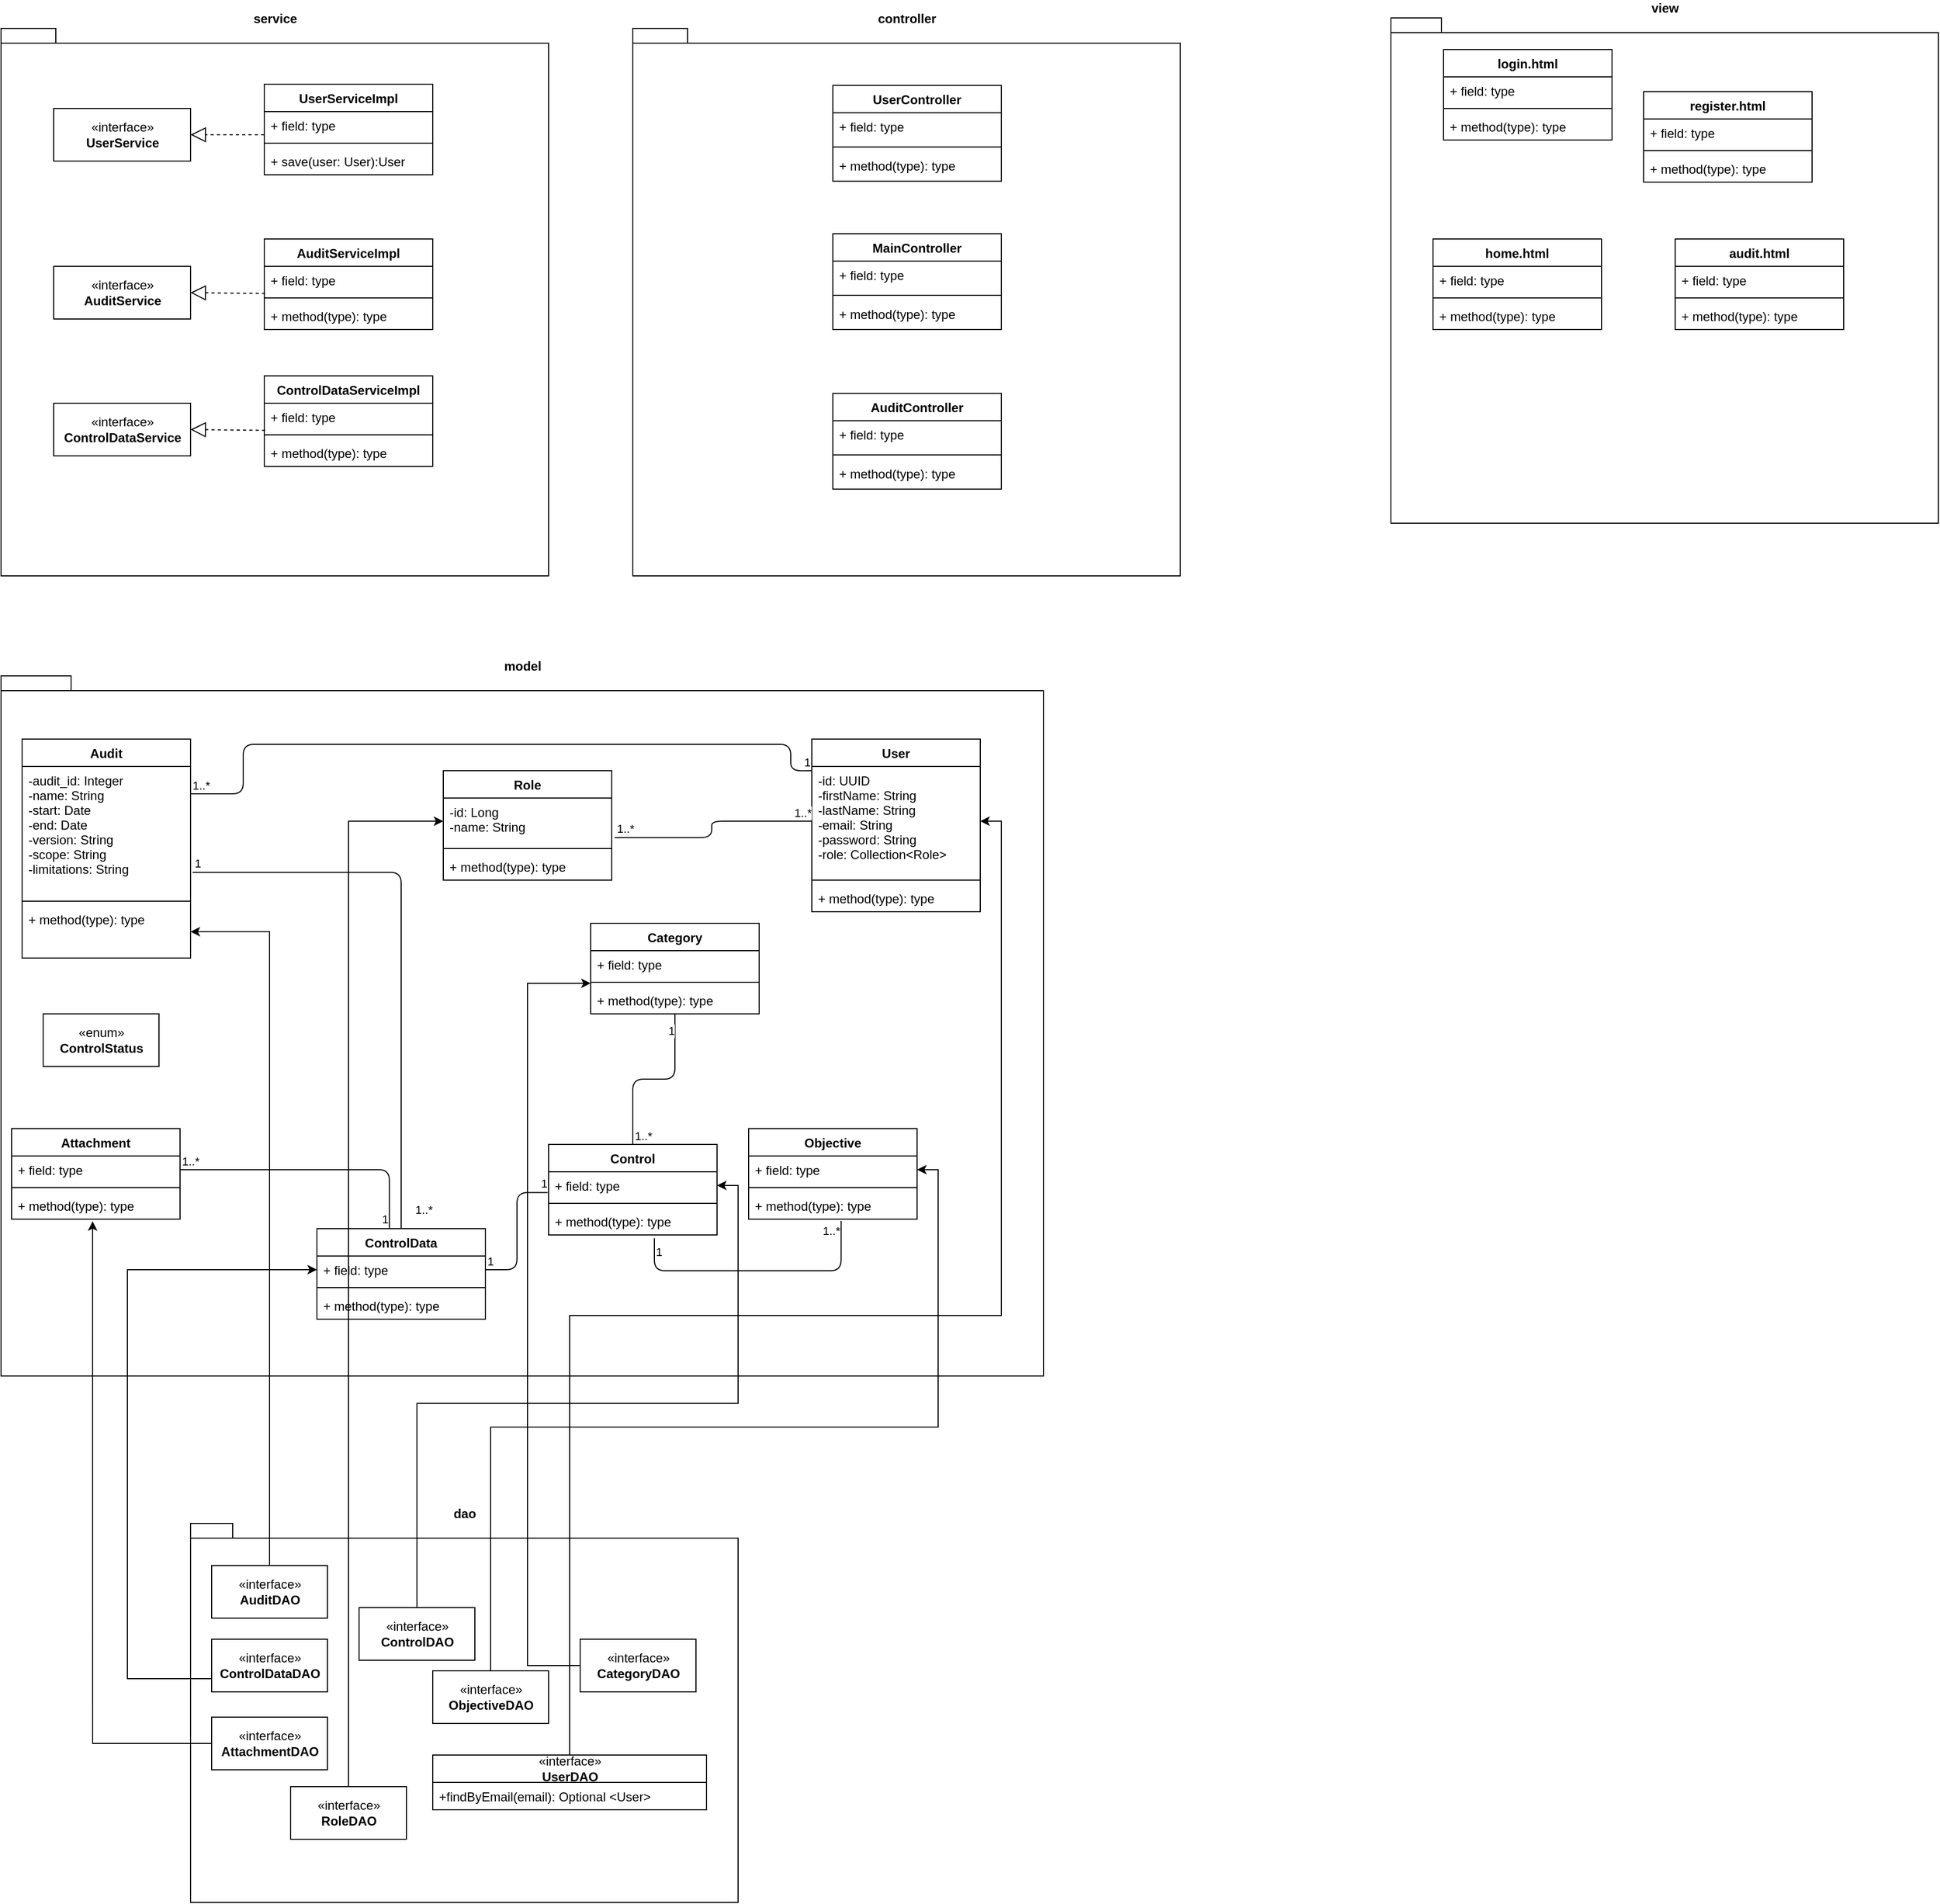 <mxfile version="14.6.6" type="github">
  <diagram id="kV6jJbXeaDeTd83aYg1n" name="Page-1">
    <mxGraphModel dx="1730" dy="2081" grid="1" gridSize="10" guides="1" tooltips="1" connect="1" arrows="1" fold="1" page="1" pageScale="1" pageWidth="1000" pageHeight="1169" math="0" shadow="0">
      <root>
        <mxCell id="0" />
        <mxCell id="1" parent="0" />
        <mxCell id="RIELx6Cma7UtK5WRaXuf-9" value="" style="group" vertex="1" connectable="0" parent="1">
          <mxGeometry x="1360" y="-310" width="520" height="480" as="geometry" />
        </mxCell>
        <mxCell id="TGRPY4SG1-P_DePeZXBi-7" value="view" style="shape=folder;fontStyle=1;spacingTop=10;tabWidth=40;tabHeight=14;tabPosition=left;html=1;labelPosition=center;verticalLabelPosition=top;align=center;verticalAlign=bottom;horizontal=1;" parent="RIELx6Cma7UtK5WRaXuf-9" vertex="1">
          <mxGeometry width="520" height="480" as="geometry" />
        </mxCell>
        <mxCell id="TGRPY4SG1-P_DePeZXBi-39" value="login.html" style="swimlane;fontStyle=1;align=center;verticalAlign=top;childLayout=stackLayout;horizontal=1;startSize=26;horizontalStack=0;resizeParent=1;resizeParentMax=0;resizeLast=0;collapsible=1;marginBottom=0;" parent="RIELx6Cma7UtK5WRaXuf-9" vertex="1">
          <mxGeometry x="50" y="30" width="160" height="86" as="geometry" />
        </mxCell>
        <mxCell id="TGRPY4SG1-P_DePeZXBi-40" value="+ field: type" style="text;strokeColor=none;fillColor=none;align=left;verticalAlign=top;spacingLeft=4;spacingRight=4;overflow=hidden;rotatable=0;points=[[0,0.5],[1,0.5]];portConstraint=eastwest;" parent="TGRPY4SG1-P_DePeZXBi-39" vertex="1">
          <mxGeometry y="26" width="160" height="26" as="geometry" />
        </mxCell>
        <mxCell id="TGRPY4SG1-P_DePeZXBi-41" value="" style="line;strokeWidth=1;fillColor=none;align=left;verticalAlign=middle;spacingTop=-1;spacingLeft=3;spacingRight=3;rotatable=0;labelPosition=right;points=[];portConstraint=eastwest;" parent="TGRPY4SG1-P_DePeZXBi-39" vertex="1">
          <mxGeometry y="52" width="160" height="8" as="geometry" />
        </mxCell>
        <mxCell id="TGRPY4SG1-P_DePeZXBi-42" value="+ method(type): type" style="text;strokeColor=none;fillColor=none;align=left;verticalAlign=top;spacingLeft=4;spacingRight=4;overflow=hidden;rotatable=0;points=[[0,0.5],[1,0.5]];portConstraint=eastwest;" parent="TGRPY4SG1-P_DePeZXBi-39" vertex="1">
          <mxGeometry y="60" width="160" height="26" as="geometry" />
        </mxCell>
        <mxCell id="TGRPY4SG1-P_DePeZXBi-43" value="register.html" style="swimlane;fontStyle=1;align=center;verticalAlign=top;childLayout=stackLayout;horizontal=1;startSize=26;horizontalStack=0;resizeParent=1;resizeParentMax=0;resizeLast=0;collapsible=1;marginBottom=0;" parent="RIELx6Cma7UtK5WRaXuf-9" vertex="1">
          <mxGeometry x="240" y="70" width="160" height="86" as="geometry" />
        </mxCell>
        <mxCell id="TGRPY4SG1-P_DePeZXBi-44" value="+ field: type" style="text;strokeColor=none;fillColor=none;align=left;verticalAlign=top;spacingLeft=4;spacingRight=4;overflow=hidden;rotatable=0;points=[[0,0.5],[1,0.5]];portConstraint=eastwest;" parent="TGRPY4SG1-P_DePeZXBi-43" vertex="1">
          <mxGeometry y="26" width="160" height="26" as="geometry" />
        </mxCell>
        <mxCell id="TGRPY4SG1-P_DePeZXBi-45" value="" style="line;strokeWidth=1;fillColor=none;align=left;verticalAlign=middle;spacingTop=-1;spacingLeft=3;spacingRight=3;rotatable=0;labelPosition=right;points=[];portConstraint=eastwest;" parent="TGRPY4SG1-P_DePeZXBi-43" vertex="1">
          <mxGeometry y="52" width="160" height="8" as="geometry" />
        </mxCell>
        <mxCell id="TGRPY4SG1-P_DePeZXBi-46" value="+ method(type): type" style="text;strokeColor=none;fillColor=none;align=left;verticalAlign=top;spacingLeft=4;spacingRight=4;overflow=hidden;rotatable=0;points=[[0,0.5],[1,0.5]];portConstraint=eastwest;" parent="TGRPY4SG1-P_DePeZXBi-43" vertex="1">
          <mxGeometry y="60" width="160" height="26" as="geometry" />
        </mxCell>
        <mxCell id="EI2_7Ju2b1ghC12EQIQY-1" value="home.html" style="swimlane;fontStyle=1;align=center;verticalAlign=top;childLayout=stackLayout;horizontal=1;startSize=26;horizontalStack=0;resizeParent=1;resizeParentMax=0;resizeLast=0;collapsible=1;marginBottom=0;" parent="RIELx6Cma7UtK5WRaXuf-9" vertex="1">
          <mxGeometry x="40" y="210" width="160" height="86" as="geometry" />
        </mxCell>
        <mxCell id="EI2_7Ju2b1ghC12EQIQY-2" value="+ field: type" style="text;strokeColor=none;fillColor=none;align=left;verticalAlign=top;spacingLeft=4;spacingRight=4;overflow=hidden;rotatable=0;points=[[0,0.5],[1,0.5]];portConstraint=eastwest;" parent="EI2_7Ju2b1ghC12EQIQY-1" vertex="1">
          <mxGeometry y="26" width="160" height="26" as="geometry" />
        </mxCell>
        <mxCell id="EI2_7Ju2b1ghC12EQIQY-3" value="" style="line;strokeWidth=1;fillColor=none;align=left;verticalAlign=middle;spacingTop=-1;spacingLeft=3;spacingRight=3;rotatable=0;labelPosition=right;points=[];portConstraint=eastwest;" parent="EI2_7Ju2b1ghC12EQIQY-1" vertex="1">
          <mxGeometry y="52" width="160" height="8" as="geometry" />
        </mxCell>
        <mxCell id="EI2_7Ju2b1ghC12EQIQY-4" value="+ method(type): type" style="text;strokeColor=none;fillColor=none;align=left;verticalAlign=top;spacingLeft=4;spacingRight=4;overflow=hidden;rotatable=0;points=[[0,0.5],[1,0.5]];portConstraint=eastwest;" parent="EI2_7Ju2b1ghC12EQIQY-1" vertex="1">
          <mxGeometry y="60" width="160" height="26" as="geometry" />
        </mxCell>
        <mxCell id="EI2_7Ju2b1ghC12EQIQY-5" value="audit.html" style="swimlane;fontStyle=1;align=center;verticalAlign=top;childLayout=stackLayout;horizontal=1;startSize=26;horizontalStack=0;resizeParent=1;resizeParentMax=0;resizeLast=0;collapsible=1;marginBottom=0;" parent="RIELx6Cma7UtK5WRaXuf-9" vertex="1">
          <mxGeometry x="270" y="210" width="160" height="86" as="geometry" />
        </mxCell>
        <mxCell id="EI2_7Ju2b1ghC12EQIQY-6" value="+ field: type" style="text;strokeColor=none;fillColor=none;align=left;verticalAlign=top;spacingLeft=4;spacingRight=4;overflow=hidden;rotatable=0;points=[[0,0.5],[1,0.5]];portConstraint=eastwest;" parent="EI2_7Ju2b1ghC12EQIQY-5" vertex="1">
          <mxGeometry y="26" width="160" height="26" as="geometry" />
        </mxCell>
        <mxCell id="EI2_7Ju2b1ghC12EQIQY-7" value="" style="line;strokeWidth=1;fillColor=none;align=left;verticalAlign=middle;spacingTop=-1;spacingLeft=3;spacingRight=3;rotatable=0;labelPosition=right;points=[];portConstraint=eastwest;" parent="EI2_7Ju2b1ghC12EQIQY-5" vertex="1">
          <mxGeometry y="52" width="160" height="8" as="geometry" />
        </mxCell>
        <mxCell id="EI2_7Ju2b1ghC12EQIQY-8" value="+ method(type): type" style="text;strokeColor=none;fillColor=none;align=left;verticalAlign=top;spacingLeft=4;spacingRight=4;overflow=hidden;rotatable=0;points=[[0,0.5],[1,0.5]];portConstraint=eastwest;" parent="EI2_7Ju2b1ghC12EQIQY-5" vertex="1">
          <mxGeometry y="60" width="160" height="26" as="geometry" />
        </mxCell>
        <mxCell id="RIELx6Cma7UtK5WRaXuf-8" value="" style="group" vertex="1" connectable="0" parent="1">
          <mxGeometry x="640" y="-300" width="520" height="520" as="geometry" />
        </mxCell>
        <mxCell id="TGRPY4SG1-P_DePeZXBi-6" value="&lt;div&gt;controller&lt;/div&gt;" style="shape=folder;fontStyle=1;spacingTop=10;tabWidth=40;tabHeight=14;tabPosition=left;html=1;labelPosition=center;verticalLabelPosition=top;align=center;verticalAlign=bottom;horizontal=1;" parent="RIELx6Cma7UtK5WRaXuf-8" vertex="1">
          <mxGeometry width="520" height="520" as="geometry" />
        </mxCell>
        <mxCell id="TGRPY4SG1-P_DePeZXBi-8" value="AuditController" style="swimlane;fontStyle=1;align=center;verticalAlign=top;childLayout=stackLayout;horizontal=1;startSize=26;horizontalStack=0;resizeParent=1;resizeParentMax=0;resizeLast=0;collapsible=1;marginBottom=0;" parent="RIELx6Cma7UtK5WRaXuf-8" vertex="1">
          <mxGeometry x="190" y="346.667" width="160" height="91" as="geometry" />
        </mxCell>
        <mxCell id="TGRPY4SG1-P_DePeZXBi-9" value="+ field: type" style="text;strokeColor=none;fillColor=none;align=left;verticalAlign=top;spacingLeft=4;spacingRight=4;overflow=hidden;rotatable=0;points=[[0,0.5],[1,0.5]];portConstraint=eastwest;" parent="TGRPY4SG1-P_DePeZXBi-8" vertex="1">
          <mxGeometry y="26" width="160" height="28.167" as="geometry" />
        </mxCell>
        <mxCell id="TGRPY4SG1-P_DePeZXBi-10" value="" style="line;strokeWidth=1;fillColor=none;align=left;verticalAlign=middle;spacingTop=-1;spacingLeft=3;spacingRight=3;rotatable=0;labelPosition=right;points=[];portConstraint=eastwest;" parent="TGRPY4SG1-P_DePeZXBi-8" vertex="1">
          <mxGeometry y="54.167" width="160" height="8.667" as="geometry" />
        </mxCell>
        <mxCell id="TGRPY4SG1-P_DePeZXBi-11" value="+ method(type): type" style="text;strokeColor=none;fillColor=none;align=left;verticalAlign=top;spacingLeft=4;spacingRight=4;overflow=hidden;rotatable=0;points=[[0,0.5],[1,0.5]];portConstraint=eastwest;" parent="TGRPY4SG1-P_DePeZXBi-8" vertex="1">
          <mxGeometry y="62.833" width="160" height="28.167" as="geometry" />
        </mxCell>
        <mxCell id="TGRPY4SG1-P_DePeZXBi-12" value="MainController&#xa;" style="swimlane;fontStyle=1;align=center;verticalAlign=top;childLayout=stackLayout;horizontal=1;startSize=26;horizontalStack=0;resizeParent=1;resizeParentMax=0;resizeLast=0;collapsible=1;marginBottom=0;" parent="RIELx6Cma7UtK5WRaXuf-8" vertex="1">
          <mxGeometry x="190" y="195" width="160" height="91" as="geometry" />
        </mxCell>
        <mxCell id="TGRPY4SG1-P_DePeZXBi-13" value="+ field: type" style="text;strokeColor=none;fillColor=none;align=left;verticalAlign=top;spacingLeft=4;spacingRight=4;overflow=hidden;rotatable=0;points=[[0,0.5],[1,0.5]];portConstraint=eastwest;" parent="TGRPY4SG1-P_DePeZXBi-12" vertex="1">
          <mxGeometry y="26" width="160" height="28.167" as="geometry" />
        </mxCell>
        <mxCell id="TGRPY4SG1-P_DePeZXBi-14" value="" style="line;strokeWidth=1;fillColor=none;align=left;verticalAlign=middle;spacingTop=-1;spacingLeft=3;spacingRight=3;rotatable=0;labelPosition=right;points=[];portConstraint=eastwest;" parent="TGRPY4SG1-P_DePeZXBi-12" vertex="1">
          <mxGeometry y="54.167" width="160" height="8.667" as="geometry" />
        </mxCell>
        <mxCell id="TGRPY4SG1-P_DePeZXBi-15" value="+ method(type): type" style="text;strokeColor=none;fillColor=none;align=left;verticalAlign=top;spacingLeft=4;spacingRight=4;overflow=hidden;rotatable=0;points=[[0,0.5],[1,0.5]];portConstraint=eastwest;" parent="TGRPY4SG1-P_DePeZXBi-12" vertex="1">
          <mxGeometry y="62.833" width="160" height="28.167" as="geometry" />
        </mxCell>
        <mxCell id="TGRPY4SG1-P_DePeZXBi-47" value="UserController" style="swimlane;fontStyle=1;align=center;verticalAlign=top;childLayout=stackLayout;horizontal=1;startSize=26;horizontalStack=0;resizeParent=1;resizeParentMax=0;resizeLast=0;collapsible=1;marginBottom=0;" parent="RIELx6Cma7UtK5WRaXuf-8" vertex="1">
          <mxGeometry x="190" y="54.167" width="160" height="91" as="geometry" />
        </mxCell>
        <mxCell id="TGRPY4SG1-P_DePeZXBi-48" value="+ field: type" style="text;strokeColor=none;fillColor=none;align=left;verticalAlign=top;spacingLeft=4;spacingRight=4;overflow=hidden;rotatable=0;points=[[0,0.5],[1,0.5]];portConstraint=eastwest;" parent="TGRPY4SG1-P_DePeZXBi-47" vertex="1">
          <mxGeometry y="26" width="160" height="28.167" as="geometry" />
        </mxCell>
        <mxCell id="TGRPY4SG1-P_DePeZXBi-49" value="" style="line;strokeWidth=1;fillColor=none;align=left;verticalAlign=middle;spacingTop=-1;spacingLeft=3;spacingRight=3;rotatable=0;labelPosition=right;points=[];portConstraint=eastwest;" parent="TGRPY4SG1-P_DePeZXBi-47" vertex="1">
          <mxGeometry y="54.167" width="160" height="8.667" as="geometry" />
        </mxCell>
        <mxCell id="TGRPY4SG1-P_DePeZXBi-50" value="+ method(type): type" style="text;strokeColor=none;fillColor=none;align=left;verticalAlign=top;spacingLeft=4;spacingRight=4;overflow=hidden;rotatable=0;points=[[0,0.5],[1,0.5]];portConstraint=eastwest;" parent="TGRPY4SG1-P_DePeZXBi-47" vertex="1">
          <mxGeometry y="62.833" width="160" height="28.167" as="geometry" />
        </mxCell>
        <mxCell id="RIELx6Cma7UtK5WRaXuf-7" value="" style="group" vertex="1" connectable="0" parent="1">
          <mxGeometry x="220" y="1120" width="520" height="360" as="geometry" />
        </mxCell>
        <mxCell id="TGRPY4SG1-P_DePeZXBi-5" value="&lt;div&gt;dao&lt;/div&gt;" style="shape=folder;fontStyle=1;spacingTop=10;tabWidth=40;tabHeight=14;tabPosition=left;html=1;labelPosition=center;verticalLabelPosition=top;align=center;verticalAlign=bottom;horizontal=1;" parent="RIELx6Cma7UtK5WRaXuf-7" vertex="1">
          <mxGeometry width="520" height="360" as="geometry" />
        </mxCell>
        <mxCell id="TGRPY4SG1-P_DePeZXBi-16" value="«interface»&lt;br&gt;&lt;b&gt;AuditDAO&lt;/b&gt;" style="html=1;" parent="RIELx6Cma7UtK5WRaXuf-7" vertex="1">
          <mxGeometry x="20" y="40" width="110" height="50" as="geometry" />
        </mxCell>
        <mxCell id="TGRPY4SG1-P_DePeZXBi-18" value="«interface»&lt;br&gt;&lt;b&gt;ControlDataDAO&lt;/b&gt;" style="html=1;" parent="RIELx6Cma7UtK5WRaXuf-7" vertex="1">
          <mxGeometry x="20" y="110" width="110" height="50" as="geometry" />
        </mxCell>
        <mxCell id="TGRPY4SG1-P_DePeZXBi-19" value="«interface»&lt;br&gt;&lt;b&gt;ControlDAO&lt;/b&gt;" style="html=1;" parent="RIELx6Cma7UtK5WRaXuf-7" vertex="1">
          <mxGeometry x="160" y="80" width="110" height="50" as="geometry" />
        </mxCell>
        <mxCell id="TGRPY4SG1-P_DePeZXBi-20" value="«interface»&lt;br&gt;&lt;b&gt;AttachmentDAO&lt;/b&gt;" style="html=1;" parent="RIELx6Cma7UtK5WRaXuf-7" vertex="1">
          <mxGeometry x="20" y="184" width="110" height="50" as="geometry" />
        </mxCell>
        <mxCell id="jLTHlrMyGeRYRk5m-rzJ-1" value="«interface»&lt;br&gt;&lt;b&gt;ObjectiveDAO&lt;/b&gt;" style="html=1;" parent="RIELx6Cma7UtK5WRaXuf-7" vertex="1">
          <mxGeometry x="230" y="140" width="110" height="50" as="geometry" />
        </mxCell>
        <mxCell id="EI2_7Ju2b1ghC12EQIQY-21" value="«interface»&lt;br&gt;&lt;b&gt;CategoryDAO&lt;/b&gt;" style="html=1;" parent="RIELx6Cma7UtK5WRaXuf-7" vertex="1">
          <mxGeometry x="370" y="110" width="110" height="50" as="geometry" />
        </mxCell>
        <mxCell id="XUIBHt3WRITkW2NSnqoG-18" value="«interface»&lt;br&gt;&lt;b&gt;UserDAO&lt;/b&gt;" style="swimlane;fontStyle=0;childLayout=stackLayout;horizontal=1;startSize=26;fillColor=none;horizontalStack=0;resizeParent=1;resizeParentMax=0;resizeLast=0;collapsible=1;marginBottom=0;verticalAlign=middle;html=1;" vertex="1" parent="RIELx6Cma7UtK5WRaXuf-7">
          <mxGeometry x="230" y="220" width="260" height="52" as="geometry" />
        </mxCell>
        <mxCell id="XUIBHt3WRITkW2NSnqoG-19" value="+findByEmail(email): Optional &lt;User&gt;" style="text;strokeColor=none;fillColor=none;align=left;verticalAlign=top;spacingLeft=4;spacingRight=4;overflow=hidden;rotatable=0;points=[[0,0.5],[1,0.5]];portConstraint=eastwest;" vertex="1" parent="XUIBHt3WRITkW2NSnqoG-18">
          <mxGeometry y="26" width="260" height="26" as="geometry" />
        </mxCell>
        <mxCell id="RIELx6Cma7UtK5WRaXuf-1" value="«interface»&lt;br&gt;&lt;b&gt;RoleDAO&lt;/b&gt;" style="html=1;" vertex="1" parent="RIELx6Cma7UtK5WRaXuf-7">
          <mxGeometry x="95" y="250" width="110" height="50" as="geometry" />
        </mxCell>
        <mxCell id="RIELx6Cma7UtK5WRaXuf-6" value="" style="group" vertex="1" connectable="0" parent="1">
          <mxGeometry x="40" y="315" width="990" height="665" as="geometry" />
        </mxCell>
        <mxCell id="TGRPY4SG1-P_DePeZXBi-2" value="&lt;div&gt;model&lt;/div&gt;" style="shape=folder;fontStyle=1;spacingTop=10;tabWidth=40;tabHeight=14;tabPosition=left;html=1;labelPosition=center;verticalLabelPosition=top;align=center;verticalAlign=bottom;horizontal=1;" parent="RIELx6Cma7UtK5WRaXuf-6" vertex="1">
          <mxGeometry width="990" height="665" as="geometry" />
        </mxCell>
        <mxCell id="TGRPY4SG1-P_DePeZXBi-21" value="User" style="swimlane;fontStyle=1;align=center;verticalAlign=top;childLayout=stackLayout;horizontal=1;startSize=26;horizontalStack=0;resizeParent=1;resizeParentMax=0;resizeLast=0;collapsible=1;marginBottom=0;" parent="RIELx6Cma7UtK5WRaXuf-6" vertex="1">
          <mxGeometry x="770" y="60" width="160" height="164" as="geometry" />
        </mxCell>
        <mxCell id="TGRPY4SG1-P_DePeZXBi-22" value="-id: UUID&#xa;-firstName: String&#xa;-lastName: String&#xa;-email: String&#xa;-password: String&#xa;-role: Collection&lt;Role&gt;&#xa;" style="text;strokeColor=none;fillColor=none;align=left;verticalAlign=top;spacingLeft=4;spacingRight=4;overflow=hidden;rotatable=0;points=[[0,0.5],[1,0.5]];portConstraint=eastwest;" parent="TGRPY4SG1-P_DePeZXBi-21" vertex="1">
          <mxGeometry y="26" width="160" height="104" as="geometry" />
        </mxCell>
        <mxCell id="TGRPY4SG1-P_DePeZXBi-23" value="" style="line;strokeWidth=1;fillColor=none;align=left;verticalAlign=middle;spacingTop=-1;spacingLeft=3;spacingRight=3;rotatable=0;labelPosition=right;points=[];portConstraint=eastwest;" parent="TGRPY4SG1-P_DePeZXBi-21" vertex="1">
          <mxGeometry y="130" width="160" height="8" as="geometry" />
        </mxCell>
        <mxCell id="TGRPY4SG1-P_DePeZXBi-24" value="+ method(type): type" style="text;strokeColor=none;fillColor=none;align=left;verticalAlign=top;spacingLeft=4;spacingRight=4;overflow=hidden;rotatable=0;points=[[0,0.5],[1,0.5]];portConstraint=eastwest;" parent="TGRPY4SG1-P_DePeZXBi-21" vertex="1">
          <mxGeometry y="138" width="160" height="26" as="geometry" />
        </mxCell>
        <mxCell id="TGRPY4SG1-P_DePeZXBi-25" value="Audit" style="swimlane;fontStyle=1;align=center;verticalAlign=top;childLayout=stackLayout;horizontal=1;startSize=26;horizontalStack=0;resizeParent=1;resizeParentMax=0;resizeLast=0;collapsible=1;marginBottom=0;" parent="RIELx6Cma7UtK5WRaXuf-6" vertex="1">
          <mxGeometry x="20" y="60" width="160" height="208" as="geometry" />
        </mxCell>
        <mxCell id="TGRPY4SG1-P_DePeZXBi-26" value="-audit_id: Integer&#xa;-name: String&#xa;-start: Date&#xa;-end: Date&#xa;-version: String&#xa;-scope: String&#xa;-limitations: String&#xa;&#xa;" style="text;strokeColor=none;fillColor=none;align=left;verticalAlign=top;spacingLeft=4;spacingRight=4;overflow=hidden;rotatable=0;points=[[0,0.5],[1,0.5]];portConstraint=eastwest;" parent="TGRPY4SG1-P_DePeZXBi-25" vertex="1">
          <mxGeometry y="26" width="160" height="124" as="geometry" />
        </mxCell>
        <mxCell id="TGRPY4SG1-P_DePeZXBi-27" value="" style="line;strokeWidth=1;fillColor=none;align=left;verticalAlign=middle;spacingTop=-1;spacingLeft=3;spacingRight=3;rotatable=0;labelPosition=right;points=[];portConstraint=eastwest;" parent="TGRPY4SG1-P_DePeZXBi-25" vertex="1">
          <mxGeometry y="150" width="160" height="8" as="geometry" />
        </mxCell>
        <mxCell id="TGRPY4SG1-P_DePeZXBi-28" value="+ method(type): type" style="text;strokeColor=none;fillColor=none;align=left;verticalAlign=top;spacingLeft=4;spacingRight=4;overflow=hidden;rotatable=0;points=[[0,0.5],[1,0.5]];portConstraint=eastwest;" parent="TGRPY4SG1-P_DePeZXBi-25" vertex="1">
          <mxGeometry y="158" width="160" height="50" as="geometry" />
        </mxCell>
        <mxCell id="TGRPY4SG1-P_DePeZXBi-29" value="Control" style="swimlane;fontStyle=1;align=center;verticalAlign=top;childLayout=stackLayout;horizontal=1;startSize=26;horizontalStack=0;resizeParent=1;resizeParentMax=0;resizeLast=0;collapsible=1;marginBottom=0;" parent="RIELx6Cma7UtK5WRaXuf-6" vertex="1">
          <mxGeometry x="520" y="445" width="160" height="86" as="geometry" />
        </mxCell>
        <mxCell id="TGRPY4SG1-P_DePeZXBi-30" value="+ field: type" style="text;strokeColor=none;fillColor=none;align=left;verticalAlign=top;spacingLeft=4;spacingRight=4;overflow=hidden;rotatable=0;points=[[0,0.5],[1,0.5]];portConstraint=eastwest;" parent="TGRPY4SG1-P_DePeZXBi-29" vertex="1">
          <mxGeometry y="26" width="160" height="26" as="geometry" />
        </mxCell>
        <mxCell id="TGRPY4SG1-P_DePeZXBi-31" value="" style="line;strokeWidth=1;fillColor=none;align=left;verticalAlign=middle;spacingTop=-1;spacingLeft=3;spacingRight=3;rotatable=0;labelPosition=right;points=[];portConstraint=eastwest;" parent="TGRPY4SG1-P_DePeZXBi-29" vertex="1">
          <mxGeometry y="52" width="160" height="8" as="geometry" />
        </mxCell>
        <mxCell id="TGRPY4SG1-P_DePeZXBi-32" value="+ method(type): type" style="text;strokeColor=none;fillColor=none;align=left;verticalAlign=top;spacingLeft=4;spacingRight=4;overflow=hidden;rotatable=0;points=[[0,0.5],[1,0.5]];portConstraint=eastwest;" parent="TGRPY4SG1-P_DePeZXBi-29" vertex="1">
          <mxGeometry y="60" width="160" height="26" as="geometry" />
        </mxCell>
        <mxCell id="TGRPY4SG1-P_DePeZXBi-33" value="ControlData" style="swimlane;fontStyle=1;align=center;verticalAlign=top;childLayout=stackLayout;horizontal=1;startSize=26;horizontalStack=0;resizeParent=1;resizeParentMax=0;resizeLast=0;collapsible=1;marginBottom=0;" parent="RIELx6Cma7UtK5WRaXuf-6" vertex="1">
          <mxGeometry x="300" y="525" width="160" height="86" as="geometry" />
        </mxCell>
        <mxCell id="TGRPY4SG1-P_DePeZXBi-34" value="+ field: type" style="text;strokeColor=none;fillColor=none;align=left;verticalAlign=top;spacingLeft=4;spacingRight=4;overflow=hidden;rotatable=0;points=[[0,0.5],[1,0.5]];portConstraint=eastwest;" parent="TGRPY4SG1-P_DePeZXBi-33" vertex="1">
          <mxGeometry y="26" width="160" height="26" as="geometry" />
        </mxCell>
        <mxCell id="TGRPY4SG1-P_DePeZXBi-35" value="" style="line;strokeWidth=1;fillColor=none;align=left;verticalAlign=middle;spacingTop=-1;spacingLeft=3;spacingRight=3;rotatable=0;labelPosition=right;points=[];portConstraint=eastwest;" parent="TGRPY4SG1-P_DePeZXBi-33" vertex="1">
          <mxGeometry y="52" width="160" height="8" as="geometry" />
        </mxCell>
        <mxCell id="TGRPY4SG1-P_DePeZXBi-36" value="+ method(type): type" style="text;strokeColor=none;fillColor=none;align=left;verticalAlign=top;spacingLeft=4;spacingRight=4;overflow=hidden;rotatable=0;points=[[0,0.5],[1,0.5]];portConstraint=eastwest;" parent="TGRPY4SG1-P_DePeZXBi-33" vertex="1">
          <mxGeometry y="60" width="160" height="26" as="geometry" />
        </mxCell>
        <mxCell id="EI2_7Ju2b1ghC12EQIQY-9" value="Attachment" style="swimlane;fontStyle=1;align=center;verticalAlign=top;childLayout=stackLayout;horizontal=1;startSize=26;horizontalStack=0;resizeParent=1;resizeParentMax=0;resizeLast=0;collapsible=1;marginBottom=0;" parent="RIELx6Cma7UtK5WRaXuf-6" vertex="1">
          <mxGeometry x="10" y="430" width="160" height="86" as="geometry" />
        </mxCell>
        <mxCell id="EI2_7Ju2b1ghC12EQIQY-10" value="+ field: type" style="text;strokeColor=none;fillColor=none;align=left;verticalAlign=top;spacingLeft=4;spacingRight=4;overflow=hidden;rotatable=0;points=[[0,0.5],[1,0.5]];portConstraint=eastwest;" parent="EI2_7Ju2b1ghC12EQIQY-9" vertex="1">
          <mxGeometry y="26" width="160" height="26" as="geometry" />
        </mxCell>
        <mxCell id="EI2_7Ju2b1ghC12EQIQY-11" value="" style="line;strokeWidth=1;fillColor=none;align=left;verticalAlign=middle;spacingTop=-1;spacingLeft=3;spacingRight=3;rotatable=0;labelPosition=right;points=[];portConstraint=eastwest;" parent="EI2_7Ju2b1ghC12EQIQY-9" vertex="1">
          <mxGeometry y="52" width="160" height="8" as="geometry" />
        </mxCell>
        <mxCell id="EI2_7Ju2b1ghC12EQIQY-12" value="+ method(type): type" style="text;strokeColor=none;fillColor=none;align=left;verticalAlign=top;spacingLeft=4;spacingRight=4;overflow=hidden;rotatable=0;points=[[0,0.5],[1,0.5]];portConstraint=eastwest;" parent="EI2_7Ju2b1ghC12EQIQY-9" vertex="1">
          <mxGeometry y="60" width="160" height="26" as="geometry" />
        </mxCell>
        <mxCell id="EI2_7Ju2b1ghC12EQIQY-13" value="Objective&#xa;" style="swimlane;fontStyle=1;align=center;verticalAlign=top;childLayout=stackLayout;horizontal=1;startSize=26;horizontalStack=0;resizeParent=1;resizeParentMax=0;resizeLast=0;collapsible=1;marginBottom=0;" parent="RIELx6Cma7UtK5WRaXuf-6" vertex="1">
          <mxGeometry x="710" y="430" width="160" height="86" as="geometry" />
        </mxCell>
        <mxCell id="EI2_7Ju2b1ghC12EQIQY-14" value="+ field: type" style="text;strokeColor=none;fillColor=none;align=left;verticalAlign=top;spacingLeft=4;spacingRight=4;overflow=hidden;rotatable=0;points=[[0,0.5],[1,0.5]];portConstraint=eastwest;" parent="EI2_7Ju2b1ghC12EQIQY-13" vertex="1">
          <mxGeometry y="26" width="160" height="26" as="geometry" />
        </mxCell>
        <mxCell id="EI2_7Ju2b1ghC12EQIQY-15" value="" style="line;strokeWidth=1;fillColor=none;align=left;verticalAlign=middle;spacingTop=-1;spacingLeft=3;spacingRight=3;rotatable=0;labelPosition=right;points=[];portConstraint=eastwest;" parent="EI2_7Ju2b1ghC12EQIQY-13" vertex="1">
          <mxGeometry y="52" width="160" height="8" as="geometry" />
        </mxCell>
        <mxCell id="EI2_7Ju2b1ghC12EQIQY-16" value="+ method(type): type" style="text;strokeColor=none;fillColor=none;align=left;verticalAlign=top;spacingLeft=4;spacingRight=4;overflow=hidden;rotatable=0;points=[[0,0.5],[1,0.5]];portConstraint=eastwest;" parent="EI2_7Ju2b1ghC12EQIQY-13" vertex="1">
          <mxGeometry y="60" width="160" height="26" as="geometry" />
        </mxCell>
        <mxCell id="EI2_7Ju2b1ghC12EQIQY-17" value="Category" style="swimlane;fontStyle=1;align=center;verticalAlign=top;childLayout=stackLayout;horizontal=1;startSize=26;horizontalStack=0;resizeParent=1;resizeParentMax=0;resizeLast=0;collapsible=1;marginBottom=0;" parent="RIELx6Cma7UtK5WRaXuf-6" vertex="1">
          <mxGeometry x="560" y="235" width="160" height="86" as="geometry" />
        </mxCell>
        <mxCell id="EI2_7Ju2b1ghC12EQIQY-18" value="+ field: type" style="text;strokeColor=none;fillColor=none;align=left;verticalAlign=top;spacingLeft=4;spacingRight=4;overflow=hidden;rotatable=0;points=[[0,0.5],[1,0.5]];portConstraint=eastwest;" parent="EI2_7Ju2b1ghC12EQIQY-17" vertex="1">
          <mxGeometry y="26" width="160" height="26" as="geometry" />
        </mxCell>
        <mxCell id="EI2_7Ju2b1ghC12EQIQY-19" value="" style="line;strokeWidth=1;fillColor=none;align=left;verticalAlign=middle;spacingTop=-1;spacingLeft=3;spacingRight=3;rotatable=0;labelPosition=right;points=[];portConstraint=eastwest;" parent="EI2_7Ju2b1ghC12EQIQY-17" vertex="1">
          <mxGeometry y="52" width="160" height="8" as="geometry" />
        </mxCell>
        <mxCell id="EI2_7Ju2b1ghC12EQIQY-20" value="+ method(type): type" style="text;strokeColor=none;fillColor=none;align=left;verticalAlign=top;spacingLeft=4;spacingRight=4;overflow=hidden;rotatable=0;points=[[0,0.5],[1,0.5]];portConstraint=eastwest;" parent="EI2_7Ju2b1ghC12EQIQY-17" vertex="1">
          <mxGeometry y="60" width="160" height="26" as="geometry" />
        </mxCell>
        <mxCell id="XUIBHt3WRITkW2NSnqoG-1" value="Role" style="swimlane;fontStyle=1;align=center;verticalAlign=top;childLayout=stackLayout;horizontal=1;startSize=26;horizontalStack=0;resizeParent=1;resizeParentMax=0;resizeLast=0;collapsible=1;marginBottom=0;" vertex="1" parent="RIELx6Cma7UtK5WRaXuf-6">
          <mxGeometry x="420" y="90" width="160" height="104" as="geometry" />
        </mxCell>
        <mxCell id="XUIBHt3WRITkW2NSnqoG-2" value="-id: Long&#xa;-name: String&#xa;" style="text;strokeColor=none;fillColor=none;align=left;verticalAlign=top;spacingLeft=4;spacingRight=4;overflow=hidden;rotatable=0;points=[[0,0.5],[1,0.5]];portConstraint=eastwest;" vertex="1" parent="XUIBHt3WRITkW2NSnqoG-1">
          <mxGeometry y="26" width="160" height="44" as="geometry" />
        </mxCell>
        <mxCell id="XUIBHt3WRITkW2NSnqoG-3" value="" style="line;strokeWidth=1;fillColor=none;align=left;verticalAlign=middle;spacingTop=-1;spacingLeft=3;spacingRight=3;rotatable=0;labelPosition=right;points=[];portConstraint=eastwest;" vertex="1" parent="XUIBHt3WRITkW2NSnqoG-1">
          <mxGeometry y="70" width="160" height="8" as="geometry" />
        </mxCell>
        <mxCell id="XUIBHt3WRITkW2NSnqoG-4" value="+ method(type): type" style="text;strokeColor=none;fillColor=none;align=left;verticalAlign=top;spacingLeft=4;spacingRight=4;overflow=hidden;rotatable=0;points=[[0,0.5],[1,0.5]];portConstraint=eastwest;" vertex="1" parent="XUIBHt3WRITkW2NSnqoG-1">
          <mxGeometry y="78" width="160" height="26" as="geometry" />
        </mxCell>
        <mxCell id="XUIBHt3WRITkW2NSnqoG-6" value="«enum»&lt;br&gt;&lt;b&gt;ControlStatus&lt;/b&gt;" style="html=1;" vertex="1" parent="RIELx6Cma7UtK5WRaXuf-6">
          <mxGeometry x="40" y="321" width="110" height="50" as="geometry" />
        </mxCell>
        <mxCell id="XUIBHt3WRITkW2NSnqoG-23" value="" style="endArrow=none;html=1;edgeStyle=orthogonalEdgeStyle;entryX=0;entryY=0.5;entryDx=0;entryDy=0;exitX=1.017;exitY=0.854;exitDx=0;exitDy=0;exitPerimeter=0;" edge="1" parent="RIELx6Cma7UtK5WRaXuf-6" source="XUIBHt3WRITkW2NSnqoG-2" target="TGRPY4SG1-P_DePeZXBi-22">
          <mxGeometry relative="1" as="geometry">
            <mxPoint x="340" y="425" as="sourcePoint" />
            <mxPoint x="500" y="425" as="targetPoint" />
          </mxGeometry>
        </mxCell>
        <mxCell id="XUIBHt3WRITkW2NSnqoG-24" value="1..*" style="edgeLabel;resizable=0;html=1;align=left;verticalAlign=bottom;" connectable="0" vertex="1" parent="XUIBHt3WRITkW2NSnqoG-23">
          <mxGeometry x="-1" relative="1" as="geometry" />
        </mxCell>
        <mxCell id="XUIBHt3WRITkW2NSnqoG-25" value="1..*" style="edgeLabel;resizable=0;html=1;align=right;verticalAlign=bottom;" connectable="0" vertex="1" parent="XUIBHt3WRITkW2NSnqoG-23">
          <mxGeometry x="1" relative="1" as="geometry" />
        </mxCell>
        <mxCell id="XUIBHt3WRITkW2NSnqoG-26" value="" style="endArrow=none;html=1;edgeStyle=orthogonalEdgeStyle;entryX=0.5;entryY=1;entryDx=0;entryDy=0;" edge="1" parent="RIELx6Cma7UtK5WRaXuf-6" source="TGRPY4SG1-P_DePeZXBi-29" target="EI2_7Ju2b1ghC12EQIQY-17">
          <mxGeometry relative="1" as="geometry">
            <mxPoint x="460" y="375" as="sourcePoint" />
            <mxPoint x="620" y="375" as="targetPoint" />
          </mxGeometry>
        </mxCell>
        <mxCell id="XUIBHt3WRITkW2NSnqoG-27" value="1..*" style="edgeLabel;resizable=0;html=1;align=left;verticalAlign=bottom;" connectable="0" vertex="1" parent="XUIBHt3WRITkW2NSnqoG-26">
          <mxGeometry x="-1" relative="1" as="geometry" />
        </mxCell>
        <mxCell id="XUIBHt3WRITkW2NSnqoG-28" value="&lt;div&gt;1&lt;/div&gt;" style="edgeLabel;resizable=0;html=1;align=right;verticalAlign=bottom;" connectable="0" vertex="1" parent="XUIBHt3WRITkW2NSnqoG-26">
          <mxGeometry x="1" relative="1" as="geometry">
            <mxPoint y="24" as="offset" />
          </mxGeometry>
        </mxCell>
        <mxCell id="XUIBHt3WRITkW2NSnqoG-29" value="" style="endArrow=none;html=1;edgeStyle=orthogonalEdgeStyle;entryX=-0.005;entryY=0.759;entryDx=0;entryDy=0;entryPerimeter=0;" edge="1" parent="RIELx6Cma7UtK5WRaXuf-6" source="TGRPY4SG1-P_DePeZXBi-34" target="TGRPY4SG1-P_DePeZXBi-30">
          <mxGeometry relative="1" as="geometry">
            <mxPoint x="460" y="505" as="sourcePoint" />
            <mxPoint x="620" y="505" as="targetPoint" />
          </mxGeometry>
        </mxCell>
        <mxCell id="XUIBHt3WRITkW2NSnqoG-30" value="1" style="edgeLabel;resizable=0;html=1;align=left;verticalAlign=bottom;" connectable="0" vertex="1" parent="XUIBHt3WRITkW2NSnqoG-29">
          <mxGeometry x="-1" relative="1" as="geometry" />
        </mxCell>
        <mxCell id="XUIBHt3WRITkW2NSnqoG-31" value="1" style="edgeLabel;resizable=0;html=1;align=right;verticalAlign=bottom;" connectable="0" vertex="1" parent="XUIBHt3WRITkW2NSnqoG-29">
          <mxGeometry x="1" relative="1" as="geometry" />
        </mxCell>
        <mxCell id="XUIBHt3WRITkW2NSnqoG-32" value="" style="endArrow=none;html=1;edgeStyle=orthogonalEdgeStyle;exitX=0.628;exitY=1.122;exitDx=0;exitDy=0;exitPerimeter=0;entryX=0.549;entryY=1.062;entryDx=0;entryDy=0;entryPerimeter=0;" edge="1" parent="RIELx6Cma7UtK5WRaXuf-6" source="TGRPY4SG1-P_DePeZXBi-32" target="EI2_7Ju2b1ghC12EQIQY-16">
          <mxGeometry relative="1" as="geometry">
            <mxPoint x="640" y="505" as="sourcePoint" />
            <mxPoint x="800" y="505" as="targetPoint" />
            <Array as="points">
              <mxPoint x="620" y="565" />
              <mxPoint x="798" y="565" />
            </Array>
          </mxGeometry>
        </mxCell>
        <mxCell id="XUIBHt3WRITkW2NSnqoG-33" value="1" style="edgeLabel;resizable=0;html=1;align=left;verticalAlign=bottom;" connectable="0" vertex="1" parent="XUIBHt3WRITkW2NSnqoG-32">
          <mxGeometry x="-1" relative="1" as="geometry">
            <mxPoint y="21" as="offset" />
          </mxGeometry>
        </mxCell>
        <mxCell id="XUIBHt3WRITkW2NSnqoG-34" value="1..*" style="edgeLabel;resizable=0;html=1;align=right;verticalAlign=bottom;" connectable="0" vertex="1" parent="XUIBHt3WRITkW2NSnqoG-32">
          <mxGeometry x="1" relative="1" as="geometry">
            <mxPoint y="18" as="offset" />
          </mxGeometry>
        </mxCell>
        <mxCell id="XUIBHt3WRITkW2NSnqoG-35" value="" style="endArrow=none;html=1;edgeStyle=orthogonalEdgeStyle;entryX=0.43;entryY=-0.006;entryDx=0;entryDy=0;entryPerimeter=0;" edge="1" parent="RIELx6Cma7UtK5WRaXuf-6" source="EI2_7Ju2b1ghC12EQIQY-10" target="TGRPY4SG1-P_DePeZXBi-33">
          <mxGeometry relative="1" as="geometry">
            <mxPoint x="170" y="475" as="sourcePoint" />
            <mxPoint x="330" y="475" as="targetPoint" />
          </mxGeometry>
        </mxCell>
        <mxCell id="XUIBHt3WRITkW2NSnqoG-36" value="1..*" style="edgeLabel;resizable=0;html=1;align=left;verticalAlign=bottom;" connectable="0" vertex="1" parent="XUIBHt3WRITkW2NSnqoG-35">
          <mxGeometry x="-1" relative="1" as="geometry" />
        </mxCell>
        <mxCell id="XUIBHt3WRITkW2NSnqoG-37" value="1" style="edgeLabel;resizable=0;html=1;align=right;verticalAlign=bottom;" connectable="0" vertex="1" parent="XUIBHt3WRITkW2NSnqoG-35">
          <mxGeometry x="1" relative="1" as="geometry" />
        </mxCell>
        <mxCell id="XUIBHt3WRITkW2NSnqoG-38" value="" style="endArrow=none;html=1;edgeStyle=orthogonalEdgeStyle;exitX=1.012;exitY=0.811;exitDx=0;exitDy=0;exitPerimeter=0;" edge="1" parent="RIELx6Cma7UtK5WRaXuf-6" source="TGRPY4SG1-P_DePeZXBi-26" target="TGRPY4SG1-P_DePeZXBi-33">
          <mxGeometry relative="1" as="geometry">
            <mxPoint x="170" y="295" as="sourcePoint" />
            <mxPoint x="330" y="295" as="targetPoint" />
          </mxGeometry>
        </mxCell>
        <mxCell id="XUIBHt3WRITkW2NSnqoG-39" value="&lt;div&gt;1&lt;/div&gt;" style="edgeLabel;resizable=0;html=1;align=left;verticalAlign=bottom;" connectable="0" vertex="1" parent="XUIBHt3WRITkW2NSnqoG-38">
          <mxGeometry x="-1" relative="1" as="geometry" />
        </mxCell>
        <mxCell id="XUIBHt3WRITkW2NSnqoG-40" value="1..*" style="edgeLabel;resizable=0;html=1;align=right;verticalAlign=bottom;" connectable="0" vertex="1" parent="XUIBHt3WRITkW2NSnqoG-38">
          <mxGeometry x="1" relative="1" as="geometry">
            <mxPoint x="30" y="-10" as="offset" />
          </mxGeometry>
        </mxCell>
        <mxCell id="XUIBHt3WRITkW2NSnqoG-41" value="" style="endArrow=none;html=1;edgeStyle=orthogonalEdgeStyle;entryX=-0.003;entryY=0.039;entryDx=0;entryDy=0;entryPerimeter=0;exitX=1;exitY=0.25;exitDx=0;exitDy=0;" edge="1" parent="RIELx6Cma7UtK5WRaXuf-6" source="TGRPY4SG1-P_DePeZXBi-25" target="TGRPY4SG1-P_DePeZXBi-22">
          <mxGeometry relative="1" as="geometry">
            <mxPoint x="350" y="205" as="sourcePoint" />
            <mxPoint x="510" y="205" as="targetPoint" />
            <Array as="points">
              <mxPoint x="230" y="112" />
              <mxPoint x="230" y="65" />
              <mxPoint x="750" y="65" />
              <mxPoint x="750" y="90" />
            </Array>
          </mxGeometry>
        </mxCell>
        <mxCell id="XUIBHt3WRITkW2NSnqoG-42" value="1..*" style="edgeLabel;resizable=0;html=1;align=left;verticalAlign=bottom;" connectable="0" vertex="1" parent="XUIBHt3WRITkW2NSnqoG-41">
          <mxGeometry x="-1" relative="1" as="geometry" />
        </mxCell>
        <mxCell id="XUIBHt3WRITkW2NSnqoG-43" value="1" style="edgeLabel;resizable=0;html=1;align=right;verticalAlign=bottom;" connectable="0" vertex="1" parent="XUIBHt3WRITkW2NSnqoG-41">
          <mxGeometry x="1" relative="1" as="geometry" />
        </mxCell>
        <mxCell id="EI2_7Ju2b1ghC12EQIQY-25" style="edgeStyle=orthogonalEdgeStyle;rounded=0;orthogonalLoop=1;jettySize=auto;html=1;exitX=0.5;exitY=0;exitDx=0;exitDy=0;" parent="1" source="TGRPY4SG1-P_DePeZXBi-16" target="TGRPY4SG1-P_DePeZXBi-28" edge="1">
          <mxGeometry relative="1" as="geometry" />
        </mxCell>
        <mxCell id="EI2_7Ju2b1ghC12EQIQY-27" style="edgeStyle=orthogonalEdgeStyle;rounded=0;orthogonalLoop=1;jettySize=auto;html=1;entryX=0;entryY=1.192;entryDx=0;entryDy=0;entryPerimeter=0;" parent="1" source="EI2_7Ju2b1ghC12EQIQY-21" target="EI2_7Ju2b1ghC12EQIQY-18" edge="1">
          <mxGeometry relative="1" as="geometry">
            <Array as="points">
              <mxPoint x="540" y="607" />
            </Array>
          </mxGeometry>
        </mxCell>
        <mxCell id="EI2_7Ju2b1ghC12EQIQY-22" style="edgeStyle=orthogonalEdgeStyle;rounded=0;orthogonalLoop=1;jettySize=auto;html=1;entryX=1;entryY=0.5;entryDx=0;entryDy=0;" parent="1" source="XUIBHt3WRITkW2NSnqoG-18" target="TGRPY4SG1-P_DePeZXBi-22" edge="1">
          <mxGeometry relative="1" as="geometry" />
        </mxCell>
        <mxCell id="EI2_7Ju2b1ghC12EQIQY-23" style="edgeStyle=orthogonalEdgeStyle;rounded=0;orthogonalLoop=1;jettySize=auto;html=1;entryX=1;entryY=0.5;entryDx=0;entryDy=0;" parent="1" source="TGRPY4SG1-P_DePeZXBi-19" target="TGRPY4SG1-P_DePeZXBi-30" edge="1">
          <mxGeometry relative="1" as="geometry" />
        </mxCell>
        <mxCell id="EI2_7Ju2b1ghC12EQIQY-24" style="edgeStyle=orthogonalEdgeStyle;rounded=0;orthogonalLoop=1;jettySize=auto;html=1;exitX=0;exitY=0.75;exitDx=0;exitDy=0;entryX=0;entryY=0.5;entryDx=0;entryDy=0;" parent="1" source="TGRPY4SG1-P_DePeZXBi-18" target="TGRPY4SG1-P_DePeZXBi-34" edge="1">
          <mxGeometry relative="1" as="geometry">
            <Array as="points">
              <mxPoint x="160" y="1268" />
              <mxPoint x="160" y="879" />
            </Array>
          </mxGeometry>
        </mxCell>
        <mxCell id="EI2_7Ju2b1ghC12EQIQY-26" style="edgeStyle=orthogonalEdgeStyle;rounded=0;orthogonalLoop=1;jettySize=auto;html=1;entryX=0.481;entryY=1.077;entryDx=0;entryDy=0;entryPerimeter=0;" parent="1" source="TGRPY4SG1-P_DePeZXBi-20" target="EI2_7Ju2b1ghC12EQIQY-12" edge="1">
          <mxGeometry relative="1" as="geometry">
            <Array as="points">
              <mxPoint x="127" y="1329" />
            </Array>
          </mxGeometry>
        </mxCell>
        <mxCell id="EI2_7Ju2b1ghC12EQIQY-28" style="edgeStyle=orthogonalEdgeStyle;rounded=0;orthogonalLoop=1;jettySize=auto;html=1;entryX=1;entryY=0.5;entryDx=0;entryDy=0;" parent="1" source="jLTHlrMyGeRYRk5m-rzJ-1" target="EI2_7Ju2b1ghC12EQIQY-14" edge="1">
          <mxGeometry relative="1" as="geometry" />
        </mxCell>
        <mxCell id="RIELx6Cma7UtK5WRaXuf-2" style="edgeStyle=orthogonalEdgeStyle;rounded=0;orthogonalLoop=1;jettySize=auto;html=1;exitX=0.5;exitY=0;exitDx=0;exitDy=0;" edge="1" parent="1" source="RIELx6Cma7UtK5WRaXuf-1" target="XUIBHt3WRITkW2NSnqoG-2">
          <mxGeometry relative="1" as="geometry" />
        </mxCell>
        <mxCell id="RIELx6Cma7UtK5WRaXuf-3" value="" style="group" vertex="1" connectable="0" parent="1">
          <mxGeometry x="40" y="-300" width="520" height="520" as="geometry" />
        </mxCell>
        <mxCell id="XUIBHt3WRITkW2NSnqoG-7" value="&lt;div&gt;service&lt;/div&gt;" style="shape=folder;fontStyle=1;spacingTop=10;tabWidth=40;tabHeight=14;tabPosition=left;html=1;labelPosition=center;verticalLabelPosition=top;align=center;verticalAlign=bottom;horizontal=1;" vertex="1" parent="RIELx6Cma7UtK5WRaXuf-3">
          <mxGeometry width="520" height="520" as="geometry" />
        </mxCell>
        <mxCell id="XUIBHt3WRITkW2NSnqoG-14" value="«interface»&lt;br&gt;&lt;b&gt;UserService&lt;/b&gt;" style="html=1;" vertex="1" parent="RIELx6Cma7UtK5WRaXuf-3">
          <mxGeometry x="50" y="76" width="130" height="50" as="geometry" />
        </mxCell>
        <mxCell id="XUIBHt3WRITkW2NSnqoG-10" value="UserServiceImpl&#xa;" style="swimlane;fontStyle=1;align=center;verticalAlign=top;childLayout=stackLayout;horizontal=1;startSize=26;horizontalStack=0;resizeParent=1;resizeParentMax=0;resizeLast=0;collapsible=1;marginBottom=0;" vertex="1" parent="RIELx6Cma7UtK5WRaXuf-3">
          <mxGeometry x="250" y="53" width="160" height="86" as="geometry" />
        </mxCell>
        <mxCell id="XUIBHt3WRITkW2NSnqoG-11" value="+ field: type" style="text;strokeColor=none;fillColor=none;align=left;verticalAlign=top;spacingLeft=4;spacingRight=4;overflow=hidden;rotatable=0;points=[[0,0.5],[1,0.5]];portConstraint=eastwest;" vertex="1" parent="XUIBHt3WRITkW2NSnqoG-10">
          <mxGeometry y="26" width="160" height="26" as="geometry" />
        </mxCell>
        <mxCell id="XUIBHt3WRITkW2NSnqoG-12" value="" style="line;strokeWidth=1;fillColor=none;align=left;verticalAlign=middle;spacingTop=-1;spacingLeft=3;spacingRight=3;rotatable=0;labelPosition=right;points=[];portConstraint=eastwest;" vertex="1" parent="XUIBHt3WRITkW2NSnqoG-10">
          <mxGeometry y="52" width="160" height="8" as="geometry" />
        </mxCell>
        <mxCell id="XUIBHt3WRITkW2NSnqoG-13" value="+ save(user: User):User" style="text;strokeColor=none;fillColor=none;align=left;verticalAlign=top;spacingLeft=4;spacingRight=4;overflow=hidden;rotatable=0;points=[[0,0.5],[1,0.5]];portConstraint=eastwest;" vertex="1" parent="XUIBHt3WRITkW2NSnqoG-10">
          <mxGeometry y="60" width="160" height="26" as="geometry" />
        </mxCell>
        <mxCell id="RIELx6Cma7UtK5WRaXuf-10" value="«interface»&lt;br&gt;&lt;b&gt;AuditService&lt;/b&gt;" style="html=1;" vertex="1" parent="RIELx6Cma7UtK5WRaXuf-3">
          <mxGeometry x="50" y="226" width="130" height="50" as="geometry" />
        </mxCell>
        <mxCell id="RIELx6Cma7UtK5WRaXuf-11" value="AuditServiceImpl&#xa;" style="swimlane;fontStyle=1;align=center;verticalAlign=top;childLayout=stackLayout;horizontal=1;startSize=26;horizontalStack=0;resizeParent=1;resizeParentMax=0;resizeLast=0;collapsible=1;marginBottom=0;" vertex="1" parent="RIELx6Cma7UtK5WRaXuf-3">
          <mxGeometry x="250" y="200" width="160" height="86" as="geometry" />
        </mxCell>
        <mxCell id="RIELx6Cma7UtK5WRaXuf-12" value="+ field: type" style="text;strokeColor=none;fillColor=none;align=left;verticalAlign=top;spacingLeft=4;spacingRight=4;overflow=hidden;rotatable=0;points=[[0,0.5],[1,0.5]];portConstraint=eastwest;" vertex="1" parent="RIELx6Cma7UtK5WRaXuf-11">
          <mxGeometry y="26" width="160" height="26" as="geometry" />
        </mxCell>
        <mxCell id="RIELx6Cma7UtK5WRaXuf-13" value="" style="line;strokeWidth=1;fillColor=none;align=left;verticalAlign=middle;spacingTop=-1;spacingLeft=3;spacingRight=3;rotatable=0;labelPosition=right;points=[];portConstraint=eastwest;" vertex="1" parent="RIELx6Cma7UtK5WRaXuf-11">
          <mxGeometry y="52" width="160" height="8" as="geometry" />
        </mxCell>
        <mxCell id="RIELx6Cma7UtK5WRaXuf-14" value="+ method(type): type" style="text;strokeColor=none;fillColor=none;align=left;verticalAlign=top;spacingLeft=4;spacingRight=4;overflow=hidden;rotatable=0;points=[[0,0.5],[1,0.5]];portConstraint=eastwest;" vertex="1" parent="RIELx6Cma7UtK5WRaXuf-11">
          <mxGeometry y="60" width="160" height="26" as="geometry" />
        </mxCell>
        <mxCell id="RIELx6Cma7UtK5WRaXuf-15" value="" style="endArrow=block;dashed=1;endFill=0;endSize=12;html=1;entryX=1;entryY=0.5;entryDx=0;entryDy=0;exitX=0.005;exitY=0.991;exitDx=0;exitDy=0;exitPerimeter=0;" edge="1" parent="RIELx6Cma7UtK5WRaXuf-3" source="RIELx6Cma7UtK5WRaXuf-12" target="RIELx6Cma7UtK5WRaXuf-10">
          <mxGeometry width="160" relative="1" as="geometry">
            <mxPoint x="270" y="263" as="sourcePoint" />
            <mxPoint x="430" y="263" as="targetPoint" />
          </mxGeometry>
        </mxCell>
        <mxCell id="RIELx6Cma7UtK5WRaXuf-16" value="" style="endArrow=block;dashed=1;endFill=0;endSize=12;html=1;entryX=1;entryY=0.5;entryDx=0;entryDy=0;exitX=0;exitY=0.846;exitDx=0;exitDy=0;exitPerimeter=0;" edge="1" parent="RIELx6Cma7UtK5WRaXuf-3" source="XUIBHt3WRITkW2NSnqoG-11" target="XUIBHt3WRITkW2NSnqoG-14">
          <mxGeometry width="160" relative="1" as="geometry">
            <mxPoint x="280" y="280" as="sourcePoint" />
            <mxPoint x="440" y="280" as="targetPoint" />
          </mxGeometry>
        </mxCell>
        <mxCell id="RIELx6Cma7UtK5WRaXuf-17" value="«interface»&lt;br&gt;&lt;b&gt;ControlDataService&lt;/b&gt;" style="html=1;" vertex="1" parent="RIELx6Cma7UtK5WRaXuf-3">
          <mxGeometry x="50" y="356" width="130" height="50" as="geometry" />
        </mxCell>
        <mxCell id="RIELx6Cma7UtK5WRaXuf-18" value="ControlDataServiceImpl&#xa;" style="swimlane;fontStyle=1;align=center;verticalAlign=top;childLayout=stackLayout;horizontal=1;startSize=26;horizontalStack=0;resizeParent=1;resizeParentMax=0;resizeLast=0;collapsible=1;marginBottom=0;" vertex="1" parent="RIELx6Cma7UtK5WRaXuf-3">
          <mxGeometry x="250" y="330" width="160" height="86" as="geometry" />
        </mxCell>
        <mxCell id="RIELx6Cma7UtK5WRaXuf-19" value="+ field: type" style="text;strokeColor=none;fillColor=none;align=left;verticalAlign=top;spacingLeft=4;spacingRight=4;overflow=hidden;rotatable=0;points=[[0,0.5],[1,0.5]];portConstraint=eastwest;" vertex="1" parent="RIELx6Cma7UtK5WRaXuf-18">
          <mxGeometry y="26" width="160" height="26" as="geometry" />
        </mxCell>
        <mxCell id="RIELx6Cma7UtK5WRaXuf-20" value="" style="line;strokeWidth=1;fillColor=none;align=left;verticalAlign=middle;spacingTop=-1;spacingLeft=3;spacingRight=3;rotatable=0;labelPosition=right;points=[];portConstraint=eastwest;" vertex="1" parent="RIELx6Cma7UtK5WRaXuf-18">
          <mxGeometry y="52" width="160" height="8" as="geometry" />
        </mxCell>
        <mxCell id="RIELx6Cma7UtK5WRaXuf-21" value="+ method(type): type" style="text;strokeColor=none;fillColor=none;align=left;verticalAlign=top;spacingLeft=4;spacingRight=4;overflow=hidden;rotatable=0;points=[[0,0.5],[1,0.5]];portConstraint=eastwest;" vertex="1" parent="RIELx6Cma7UtK5WRaXuf-18">
          <mxGeometry y="60" width="160" height="26" as="geometry" />
        </mxCell>
        <mxCell id="RIELx6Cma7UtK5WRaXuf-22" value="" style="endArrow=block;dashed=1;endFill=0;endSize=12;html=1;entryX=1;entryY=0.5;entryDx=0;entryDy=0;exitX=0.005;exitY=0.991;exitDx=0;exitDy=0;exitPerimeter=0;" edge="1" parent="RIELx6Cma7UtK5WRaXuf-3" source="RIELx6Cma7UtK5WRaXuf-19" target="RIELx6Cma7UtK5WRaXuf-17">
          <mxGeometry width="160" relative="1" as="geometry">
            <mxPoint x="240" y="843" as="sourcePoint" />
            <mxPoint x="400" y="843" as="targetPoint" />
          </mxGeometry>
        </mxCell>
      </root>
    </mxGraphModel>
  </diagram>
</mxfile>
